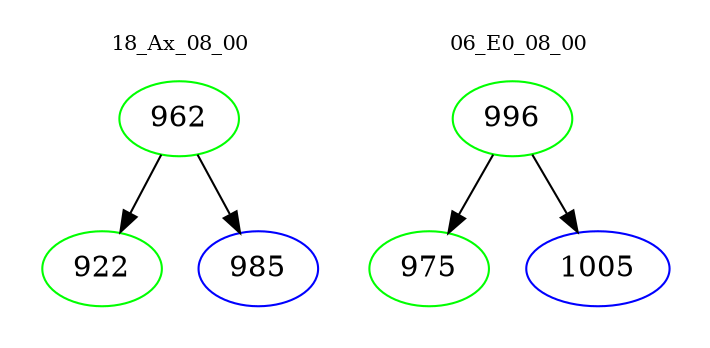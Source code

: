 digraph{
subgraph cluster_0 {
color = white
label = "18_Ax_08_00";
fontsize=10;
T0_962 [label="962", color="green"]
T0_962 -> T0_922 [color="black"]
T0_922 [label="922", color="green"]
T0_962 -> T0_985 [color="black"]
T0_985 [label="985", color="blue"]
}
subgraph cluster_1 {
color = white
label = "06_E0_08_00";
fontsize=10;
T1_996 [label="996", color="green"]
T1_996 -> T1_975 [color="black"]
T1_975 [label="975", color="green"]
T1_996 -> T1_1005 [color="black"]
T1_1005 [label="1005", color="blue"]
}
}
